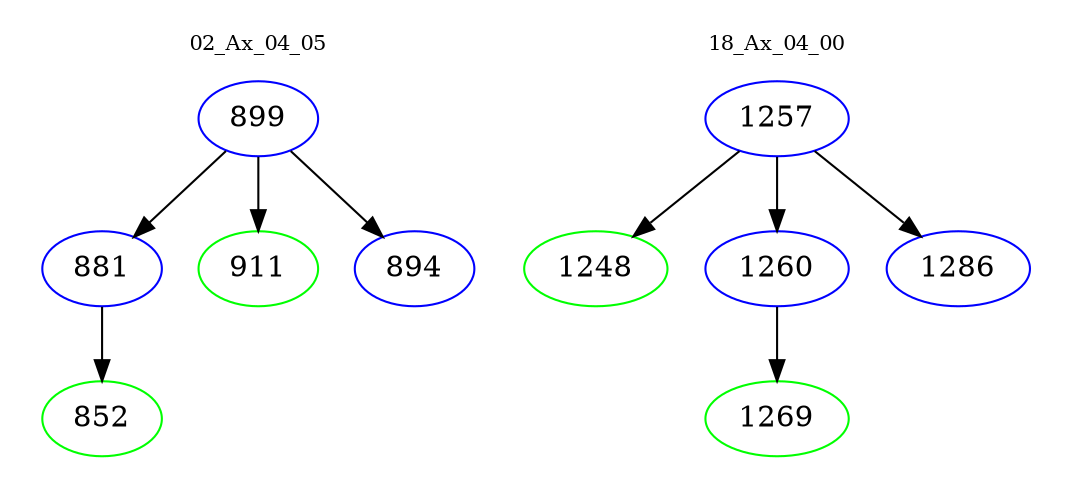 digraph{
subgraph cluster_0 {
color = white
label = "02_Ax_04_05";
fontsize=10;
T0_899 [label="899", color="blue"]
T0_899 -> T0_881 [color="black"]
T0_881 [label="881", color="blue"]
T0_881 -> T0_852 [color="black"]
T0_852 [label="852", color="green"]
T0_899 -> T0_911 [color="black"]
T0_911 [label="911", color="green"]
T0_899 -> T0_894 [color="black"]
T0_894 [label="894", color="blue"]
}
subgraph cluster_1 {
color = white
label = "18_Ax_04_00";
fontsize=10;
T1_1257 [label="1257", color="blue"]
T1_1257 -> T1_1248 [color="black"]
T1_1248 [label="1248", color="green"]
T1_1257 -> T1_1260 [color="black"]
T1_1260 [label="1260", color="blue"]
T1_1260 -> T1_1269 [color="black"]
T1_1269 [label="1269", color="green"]
T1_1257 -> T1_1286 [color="black"]
T1_1286 [label="1286", color="blue"]
}
}
